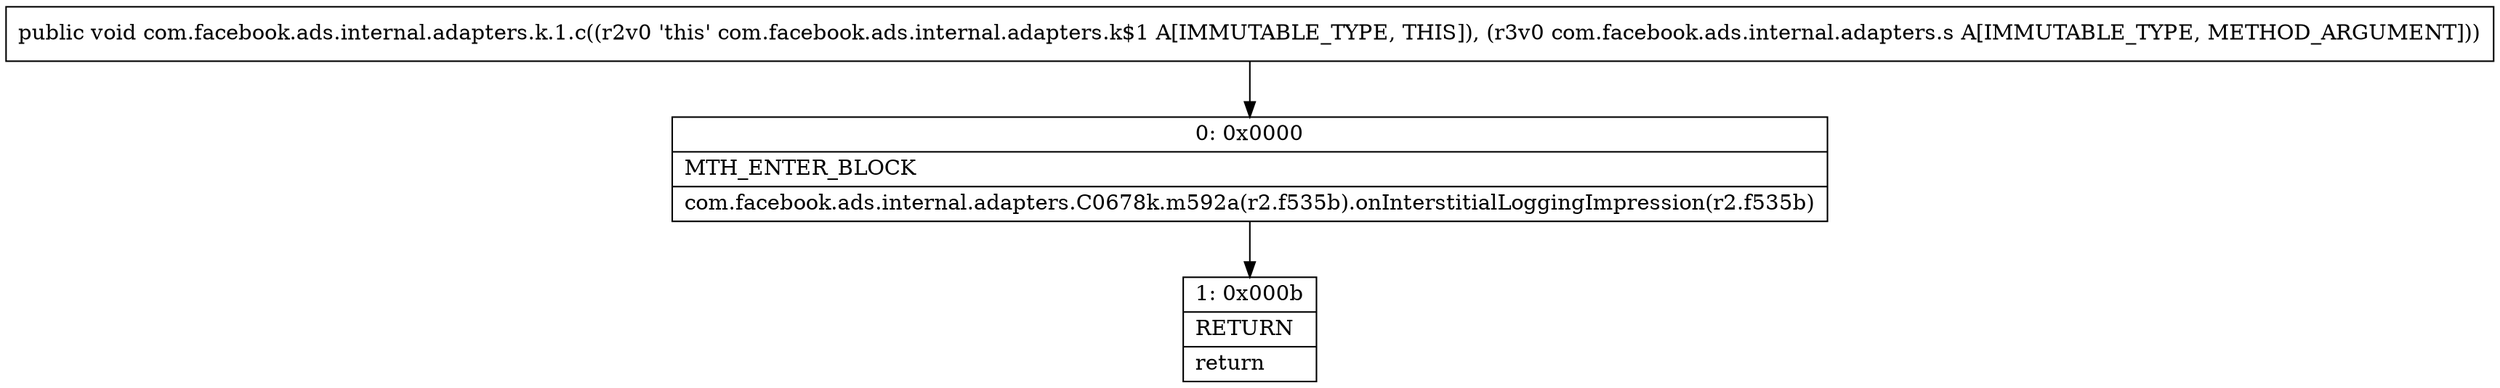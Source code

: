 digraph "CFG forcom.facebook.ads.internal.adapters.k.1.c(Lcom\/facebook\/ads\/internal\/adapters\/s;)V" {
Node_0 [shape=record,label="{0\:\ 0x0000|MTH_ENTER_BLOCK\l|com.facebook.ads.internal.adapters.C0678k.m592a(r2.f535b).onInterstitialLoggingImpression(r2.f535b)\l}"];
Node_1 [shape=record,label="{1\:\ 0x000b|RETURN\l|return\l}"];
MethodNode[shape=record,label="{public void com.facebook.ads.internal.adapters.k.1.c((r2v0 'this' com.facebook.ads.internal.adapters.k$1 A[IMMUTABLE_TYPE, THIS]), (r3v0 com.facebook.ads.internal.adapters.s A[IMMUTABLE_TYPE, METHOD_ARGUMENT])) }"];
MethodNode -> Node_0;
Node_0 -> Node_1;
}

